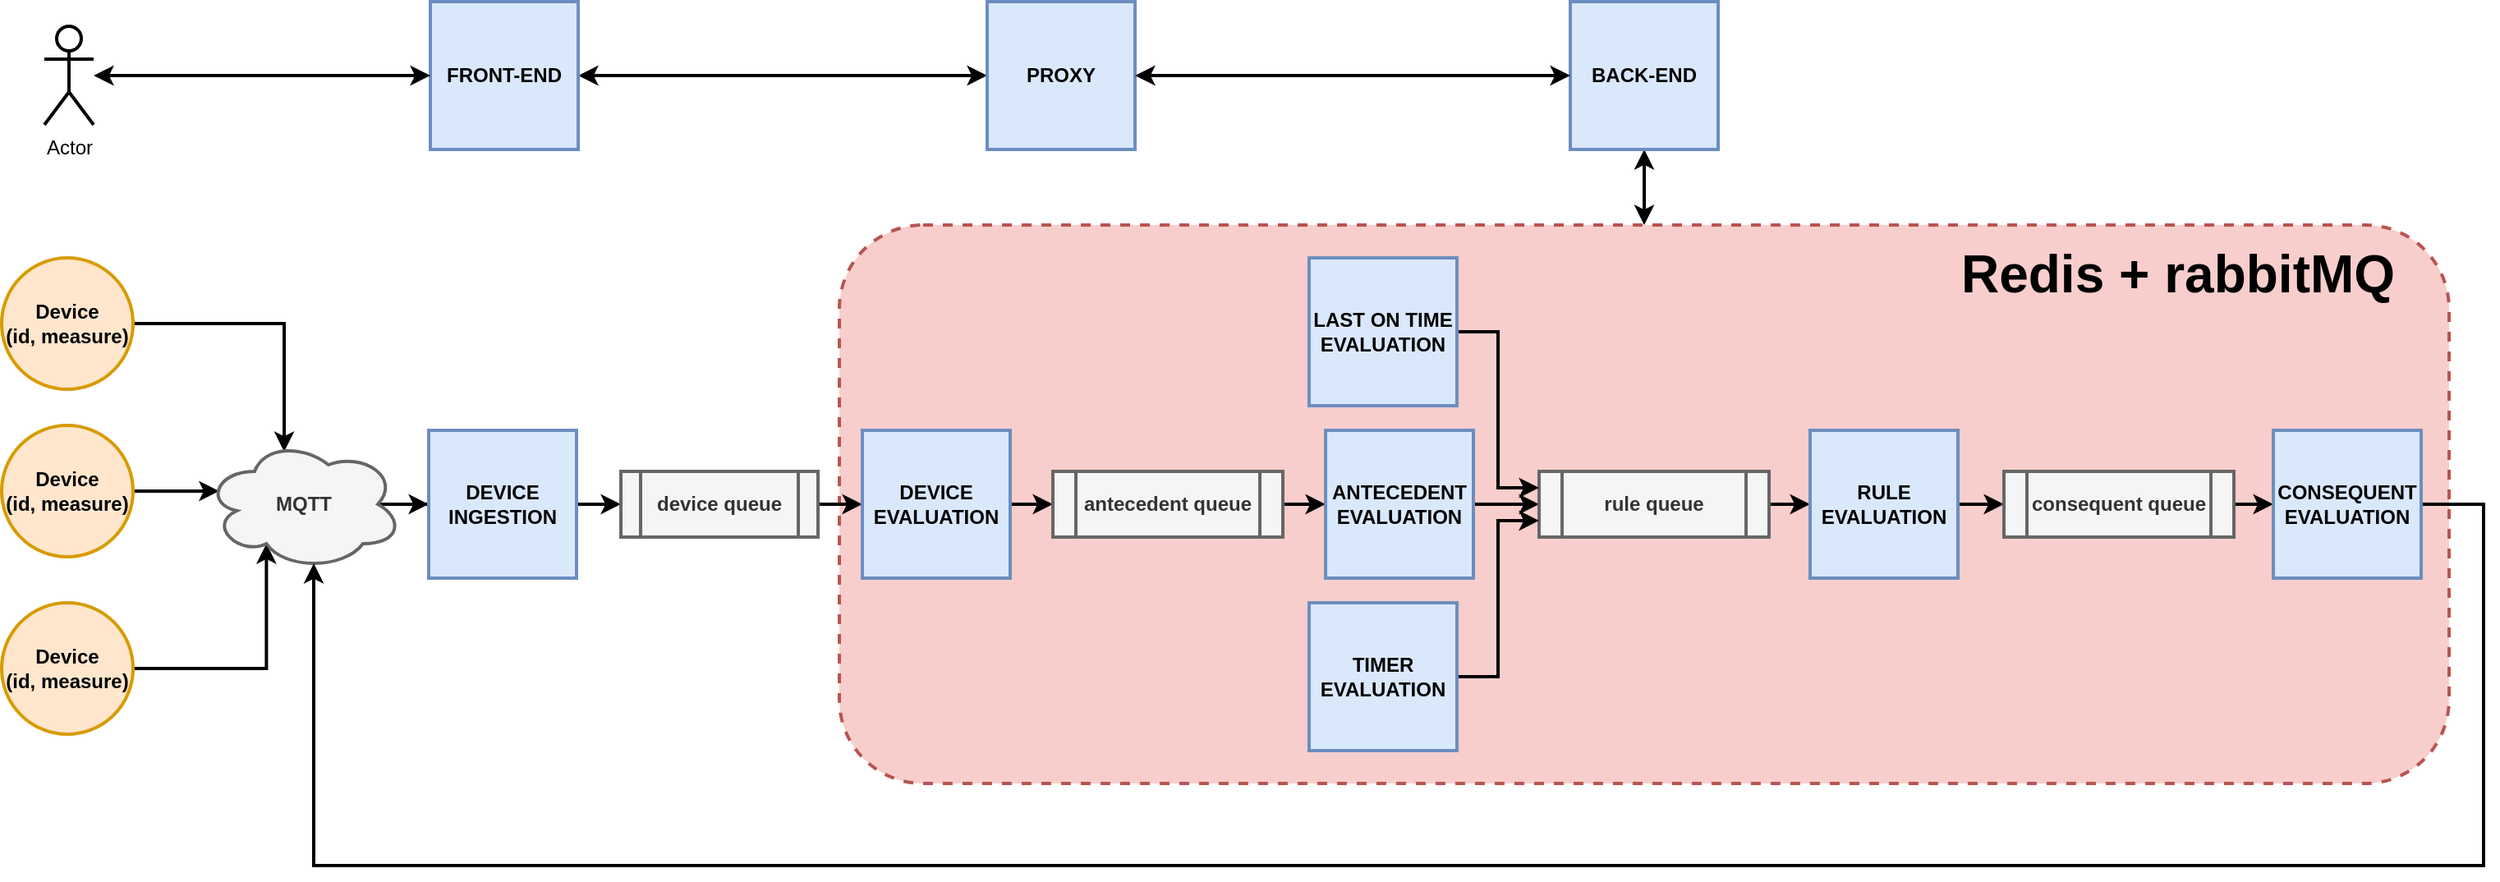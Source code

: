 <mxfile version="14.4.3" type="device"><diagram id="RCmjwoo0Juv86hL8c7vp" name="Pagina-1"><mxGraphModel dx="1673" dy="1007" grid="1" gridSize="10" guides="1" tooltips="1" connect="1" arrows="1" fold="1" page="1" pageScale="1" pageWidth="827" pageHeight="1169" math="0" shadow="0"><root><mxCell id="0"/><mxCell id="1" parent="0"/><mxCell id="TZTu9AxchPhYk154sHjU-35" value="" style="rounded=1;whiteSpace=wrap;html=1;strokeWidth=2;dashed=1;fillColor=#f8cecc;strokeColor=#b85450;" vertex="1" parent="1"><mxGeometry x="560" y="340" width="980" height="340" as="geometry"/></mxCell><mxCell id="TZTu9AxchPhYk154sHjU-30" style="edgeStyle=orthogonalEdgeStyle;rounded=0;orthogonalLoop=1;jettySize=auto;html=1;entryX=0.4;entryY=0.1;entryDx=0;entryDy=0;entryPerimeter=0;strokeWidth=2;fontStyle=1" edge="1" parent="1" source="TZTu9AxchPhYk154sHjU-1" target="TZTu9AxchPhYk154sHjU-4"><mxGeometry relative="1" as="geometry"/></mxCell><mxCell id="TZTu9AxchPhYk154sHjU-1" value="Device&lt;br&gt;(id, measure)" style="ellipse;whiteSpace=wrap;html=1;aspect=fixed;fillColor=#ffe6cc;strokeColor=#d79b00;strokeWidth=2;fontStyle=1" vertex="1" parent="1"><mxGeometry x="50" y="360" width="80" height="80" as="geometry"/></mxCell><mxCell id="TZTu9AxchPhYk154sHjU-31" style="edgeStyle=orthogonalEdgeStyle;rounded=0;orthogonalLoop=1;jettySize=auto;html=1;entryX=0.07;entryY=0.4;entryDx=0;entryDy=0;entryPerimeter=0;strokeWidth=2;fontStyle=1" edge="1" parent="1" source="TZTu9AxchPhYk154sHjU-2" target="TZTu9AxchPhYk154sHjU-4"><mxGeometry relative="1" as="geometry"/></mxCell><mxCell id="TZTu9AxchPhYk154sHjU-2" value="Device&lt;br&gt;(id, measure)" style="ellipse;whiteSpace=wrap;html=1;aspect=fixed;fillColor=#ffe6cc;strokeColor=#d79b00;strokeWidth=2;fontStyle=1" vertex="1" parent="1"><mxGeometry x="50" y="462" width="80" height="80" as="geometry"/></mxCell><mxCell id="TZTu9AxchPhYk154sHjU-32" style="edgeStyle=orthogonalEdgeStyle;rounded=0;orthogonalLoop=1;jettySize=auto;html=1;entryX=0.31;entryY=0.8;entryDx=0;entryDy=0;entryPerimeter=0;strokeWidth=2;fontStyle=1" edge="1" parent="1" source="TZTu9AxchPhYk154sHjU-3" target="TZTu9AxchPhYk154sHjU-4"><mxGeometry relative="1" as="geometry"/></mxCell><mxCell id="TZTu9AxchPhYk154sHjU-3" value="Device&lt;br&gt;(id, measure)" style="ellipse;whiteSpace=wrap;html=1;aspect=fixed;fillColor=#ffe6cc;strokeColor=#d79b00;strokeWidth=2;fontStyle=1" vertex="1" parent="1"><mxGeometry x="50" y="570" width="80" height="80" as="geometry"/></mxCell><mxCell id="TZTu9AxchPhYk154sHjU-29" style="edgeStyle=orthogonalEdgeStyle;rounded=0;orthogonalLoop=1;jettySize=auto;html=1;exitX=0.875;exitY=0.5;exitDx=0;exitDy=0;exitPerimeter=0;strokeWidth=2;fontStyle=1" edge="1" parent="1" source="TZTu9AxchPhYk154sHjU-4" target="TZTu9AxchPhYk154sHjU-5"><mxGeometry relative="1" as="geometry"/></mxCell><mxCell id="TZTu9AxchPhYk154sHjU-4" value="MQTT" style="ellipse;shape=cloud;whiteSpace=wrap;html=1;fillColor=#f5f5f5;strokeColor=#666666;fontColor=#333333;strokeWidth=2;fontStyle=1" vertex="1" parent="1"><mxGeometry x="174" y="470" width="120" height="80" as="geometry"/></mxCell><mxCell id="TZTu9AxchPhYk154sHjU-27" style="edgeStyle=orthogonalEdgeStyle;rounded=0;orthogonalLoop=1;jettySize=auto;html=1;strokeWidth=2;fontStyle=1" edge="1" parent="1" source="TZTu9AxchPhYk154sHjU-5" target="TZTu9AxchPhYk154sHjU-7"><mxGeometry relative="1" as="geometry"/></mxCell><mxCell id="TZTu9AxchPhYk154sHjU-5" value="DEVICE&lt;br&gt;INGESTION" style="whiteSpace=wrap;html=1;aspect=fixed;fillColor=#dae8fc;strokeColor=#6c8ebf;strokeWidth=2;fontStyle=1" vertex="1" parent="1"><mxGeometry x="310" y="465" width="90" height="90" as="geometry"/></mxCell><mxCell id="TZTu9AxchPhYk154sHjU-28" style="edgeStyle=orthogonalEdgeStyle;rounded=0;orthogonalLoop=1;jettySize=auto;html=1;entryX=0;entryY=0.5;entryDx=0;entryDy=0;strokeWidth=2;fontStyle=1" edge="1" parent="1" source="TZTu9AxchPhYk154sHjU-7" target="TZTu9AxchPhYk154sHjU-8"><mxGeometry relative="1" as="geometry"/></mxCell><mxCell id="TZTu9AxchPhYk154sHjU-7" value="device queue" style="shape=process;whiteSpace=wrap;html=1;backgroundOutline=1;fillColor=#f5f5f5;strokeColor=#666666;fontColor=#333333;strokeWidth=2;fontStyle=1" vertex="1" parent="1"><mxGeometry x="427" y="490" width="120" height="40" as="geometry"/></mxCell><mxCell id="TZTu9AxchPhYk154sHjU-18" style="edgeStyle=orthogonalEdgeStyle;rounded=0;orthogonalLoop=1;jettySize=auto;html=1;exitX=1;exitY=0.5;exitDx=0;exitDy=0;entryX=0;entryY=0.5;entryDx=0;entryDy=0;strokeWidth=2;fontStyle=1" edge="1" parent="1" source="TZTu9AxchPhYk154sHjU-8" target="TZTu9AxchPhYk154sHjU-9"><mxGeometry relative="1" as="geometry"/></mxCell><mxCell id="TZTu9AxchPhYk154sHjU-8" value="DEVICE&lt;br&gt;EVALUATION" style="whiteSpace=wrap;html=1;aspect=fixed;fillColor=#dae8fc;strokeColor=#6c8ebf;strokeWidth=2;fontStyle=1" vertex="1" parent="1"><mxGeometry x="574" y="465" width="90" height="90" as="geometry"/></mxCell><mxCell id="TZTu9AxchPhYk154sHjU-19" style="edgeStyle=orthogonalEdgeStyle;rounded=0;orthogonalLoop=1;jettySize=auto;html=1;exitX=1;exitY=0.5;exitDx=0;exitDy=0;strokeWidth=2;fontStyle=1" edge="1" parent="1" source="TZTu9AxchPhYk154sHjU-9" target="TZTu9AxchPhYk154sHjU-10"><mxGeometry relative="1" as="geometry"/></mxCell><mxCell id="TZTu9AxchPhYk154sHjU-9" value="antecedent queue" style="shape=process;whiteSpace=wrap;html=1;backgroundOutline=1;fillColor=#f5f5f5;strokeColor=#666666;fontColor=#333333;strokeWidth=2;fontStyle=1" vertex="1" parent="1"><mxGeometry x="690" y="490" width="140" height="40" as="geometry"/></mxCell><mxCell id="TZTu9AxchPhYk154sHjU-22" style="edgeStyle=orthogonalEdgeStyle;rounded=0;orthogonalLoop=1;jettySize=auto;html=1;exitX=1;exitY=0.5;exitDx=0;exitDy=0;entryX=0;entryY=0.5;entryDx=0;entryDy=0;strokeWidth=2;fontStyle=1" edge="1" parent="1" source="TZTu9AxchPhYk154sHjU-10" target="TZTu9AxchPhYk154sHjU-11"><mxGeometry relative="1" as="geometry"/></mxCell><mxCell id="TZTu9AxchPhYk154sHjU-10" value="ANTECEDENT&lt;br&gt;EVALUATION" style="whiteSpace=wrap;html=1;aspect=fixed;fillColor=#dae8fc;strokeColor=#6c8ebf;strokeWidth=2;fontStyle=1" vertex="1" parent="1"><mxGeometry x="856" y="465" width="90" height="90" as="geometry"/></mxCell><mxCell id="TZTu9AxchPhYk154sHjU-24" style="edgeStyle=orthogonalEdgeStyle;rounded=0;orthogonalLoop=1;jettySize=auto;html=1;exitX=1;exitY=0.5;exitDx=0;exitDy=0;entryX=0;entryY=0.5;entryDx=0;entryDy=0;strokeWidth=2;fontStyle=1" edge="1" parent="1" source="TZTu9AxchPhYk154sHjU-11" target="TZTu9AxchPhYk154sHjU-12"><mxGeometry relative="1" as="geometry"/></mxCell><mxCell id="TZTu9AxchPhYk154sHjU-11" value="rule queue" style="shape=process;whiteSpace=wrap;html=1;backgroundOutline=1;fillColor=#f5f5f5;strokeColor=#666666;fontColor=#333333;strokeWidth=2;fontStyle=1" vertex="1" parent="1"><mxGeometry x="986" y="490" width="140" height="40" as="geometry"/></mxCell><mxCell id="TZTu9AxchPhYk154sHjU-25" style="edgeStyle=orthogonalEdgeStyle;rounded=0;orthogonalLoop=1;jettySize=auto;html=1;entryX=0;entryY=0.5;entryDx=0;entryDy=0;strokeWidth=2;fontStyle=1" edge="1" parent="1" source="TZTu9AxchPhYk154sHjU-12" target="TZTu9AxchPhYk154sHjU-13"><mxGeometry relative="1" as="geometry"/></mxCell><mxCell id="TZTu9AxchPhYk154sHjU-12" value="RULE&lt;br&gt;EVALUATION" style="whiteSpace=wrap;html=1;aspect=fixed;fillColor=#dae8fc;strokeColor=#6c8ebf;strokeWidth=2;fontStyle=1" vertex="1" parent="1"><mxGeometry x="1151" y="465" width="90" height="90" as="geometry"/></mxCell><mxCell id="TZTu9AxchPhYk154sHjU-26" style="edgeStyle=orthogonalEdgeStyle;rounded=0;orthogonalLoop=1;jettySize=auto;html=1;strokeWidth=2;fontStyle=1" edge="1" parent="1" source="TZTu9AxchPhYk154sHjU-13" target="TZTu9AxchPhYk154sHjU-14"><mxGeometry relative="1" as="geometry"/></mxCell><mxCell id="TZTu9AxchPhYk154sHjU-13" value="consequent queue" style="shape=process;whiteSpace=wrap;html=1;backgroundOutline=1;fillColor=#f5f5f5;strokeColor=#666666;fontColor=#333333;strokeWidth=2;fontStyle=1" vertex="1" parent="1"><mxGeometry x="1269" y="490" width="140" height="40" as="geometry"/></mxCell><mxCell id="TZTu9AxchPhYk154sHjU-33" style="edgeStyle=orthogonalEdgeStyle;rounded=0;orthogonalLoop=1;jettySize=auto;html=1;exitX=1;exitY=0.5;exitDx=0;exitDy=0;entryX=0.55;entryY=0.95;entryDx=0;entryDy=0;entryPerimeter=0;strokeWidth=2;fontStyle=1" edge="1" parent="1" source="TZTu9AxchPhYk154sHjU-14" target="TZTu9AxchPhYk154sHjU-4"><mxGeometry relative="1" as="geometry"><Array as="points"><mxPoint x="1561" y="510"/><mxPoint x="1561" y="730"/><mxPoint x="240" y="730"/></Array></mxGeometry></mxCell><mxCell id="TZTu9AxchPhYk154sHjU-14" value="CONSEQUENT&lt;br&gt;EVALUATION" style="whiteSpace=wrap;html=1;aspect=fixed;fillColor=#dae8fc;strokeColor=#6c8ebf;strokeWidth=2;fontStyle=1" vertex="1" parent="1"><mxGeometry x="1433" y="465" width="90" height="90" as="geometry"/></mxCell><mxCell id="TZTu9AxchPhYk154sHjU-21" style="edgeStyle=orthogonalEdgeStyle;rounded=0;orthogonalLoop=1;jettySize=auto;html=1;exitX=1;exitY=0.5;exitDx=0;exitDy=0;entryX=0;entryY=0.75;entryDx=0;entryDy=0;strokeWidth=2;fontStyle=1" edge="1" parent="1" source="TZTu9AxchPhYk154sHjU-15" target="TZTu9AxchPhYk154sHjU-11"><mxGeometry relative="1" as="geometry"/></mxCell><mxCell id="TZTu9AxchPhYk154sHjU-15" value="TIMER&lt;br&gt;EVALUATION&lt;span style=&quot;color: rgba(0 , 0 , 0 , 0) ; font-family: monospace ; font-size: 0px&quot;&gt;%3CmxGraphModel%3E%3Croot%3E%3CmxCell%20id%3D%220%22%2F%3E%3CmxCell%20id%3D%221%22%20parent%3D%220%22%2F%3E%3CmxCell%20id%3D%222%22%20value%3D%22ANTECEDENT%26lt%3Bbr%26gt%3BEVALUATION%22%20style%3D%22whiteSpace%3Dwrap%3Bhtml%3D1%3Baspect%3Dfixed%3B%22%20vertex%3D%221%22%20parent%3D%221%22%3E%3CmxGeometry%20x%3D%22940%22%20y%3D%22235%22%20width%3D%2290%22%20height%3D%2290%22%20as%3D%22geometry%22%2F%3E%3C%2FmxCell%3E%3C%2Froot%3E%3C%2FmxGraphModel%3E&lt;/span&gt;" style="whiteSpace=wrap;html=1;aspect=fixed;fillColor=#dae8fc;strokeColor=#6c8ebf;strokeWidth=2;fontStyle=1" vertex="1" parent="1"><mxGeometry x="846" y="570" width="90" height="90" as="geometry"/></mxCell><mxCell id="TZTu9AxchPhYk154sHjU-20" style="edgeStyle=orthogonalEdgeStyle;rounded=0;orthogonalLoop=1;jettySize=auto;html=1;exitX=1;exitY=0.5;exitDx=0;exitDy=0;entryX=0;entryY=0.25;entryDx=0;entryDy=0;strokeWidth=2;fontStyle=1" edge="1" parent="1" source="TZTu9AxchPhYk154sHjU-16" target="TZTu9AxchPhYk154sHjU-11"><mxGeometry relative="1" as="geometry"/></mxCell><mxCell id="TZTu9AxchPhYk154sHjU-16" value="LAST ON TIME&lt;br&gt;EVALUATION&lt;span style=&quot;color: rgba(0 , 0 , 0 , 0) ; font-family: monospace ; font-size: 0px&quot;&gt;%3CmxGraphModel%3E%3Croot%3E%3CmxCell%20id%3D%220%22%2F%3E%3CmxCell%20id%3D%221%22%20parent%3D%220%22%2F%3E%3CmxCell%20id%3D%222%22%20value%3D%22ANTECEDENT%26lt%3Bbr%26gt%3BEVALUATION%22%20style%3D%22whiteSpace%3Dwrap%3Bhtml%3D1%3Baspect%3Dfixed%3B%22%20vertex%3D%221%22%20parent%3D%221%22%3E%3CmxGeometry%20x%3D%22940%22%20y%3D%22235%22%20width%3D%2290%22%20height%3D%2290%22%20as%3D%22geometry%22%2F%3E%3C%2FmxCell%3E%3C%2Froot%3E%3C%2FmxGraphModel%3E&lt;/span&gt;" style="whiteSpace=wrap;html=1;aspect=fixed;fillColor=#dae8fc;strokeColor=#6c8ebf;strokeWidth=2;fontStyle=1" vertex="1" parent="1"><mxGeometry x="846" y="360" width="90" height="90" as="geometry"/></mxCell><mxCell id="TZTu9AxchPhYk154sHjU-41" style="edgeStyle=orthogonalEdgeStyle;rounded=0;orthogonalLoop=1;jettySize=auto;html=1;strokeWidth=2;startArrow=classic;startFill=1;" edge="1" parent="1" source="TZTu9AxchPhYk154sHjU-36" target="TZTu9AxchPhYk154sHjU-35"><mxGeometry relative="1" as="geometry"/></mxCell><mxCell id="TZTu9AxchPhYk154sHjU-36" value="BACK-END" style="whiteSpace=wrap;html=1;aspect=fixed;fillColor=#dae8fc;strokeColor=#6c8ebf;strokeWidth=2;fontStyle=1" vertex="1" parent="1"><mxGeometry x="1005" y="204" width="90" height="90" as="geometry"/></mxCell><mxCell id="TZTu9AxchPhYk154sHjU-38" style="edgeStyle=orthogonalEdgeStyle;rounded=0;orthogonalLoop=1;jettySize=auto;html=1;entryX=0;entryY=0.5;entryDx=0;entryDy=0;strokeWidth=2;startArrow=classic;startFill=1;" edge="1" parent="1" source="TZTu9AxchPhYk154sHjU-37" target="TZTu9AxchPhYk154sHjU-44"><mxGeometry relative="1" as="geometry"/></mxCell><mxCell id="TZTu9AxchPhYk154sHjU-37" value="FRONT-END" style="whiteSpace=wrap;html=1;aspect=fixed;fillColor=#dae8fc;strokeColor=#6c8ebf;strokeWidth=2;fontStyle=1" vertex="1" parent="1"><mxGeometry x="311" y="204" width="90" height="90" as="geometry"/></mxCell><mxCell id="TZTu9AxchPhYk154sHjU-40" style="edgeStyle=orthogonalEdgeStyle;rounded=0;orthogonalLoop=1;jettySize=auto;html=1;entryX=0;entryY=0.5;entryDx=0;entryDy=0;strokeWidth=2;startArrow=classic;startFill=1;" edge="1" parent="1" source="TZTu9AxchPhYk154sHjU-39" target="TZTu9AxchPhYk154sHjU-37"><mxGeometry relative="1" as="geometry"/></mxCell><mxCell id="TZTu9AxchPhYk154sHjU-39" value="Actor" style="shape=umlActor;verticalLabelPosition=bottom;verticalAlign=top;html=1;outlineConnect=0;strokeWidth=2;" vertex="1" parent="1"><mxGeometry x="76" y="219" width="30" height="60" as="geometry"/></mxCell><mxCell id="TZTu9AxchPhYk154sHjU-42" value="&lt;b&gt;&lt;font style=&quot;font-size: 32px&quot;&gt;Redis + rabbitMQ&lt;br&gt;&lt;/font&gt;&lt;/b&gt;" style="text;html=1;strokeColor=none;fillColor=none;align=center;verticalAlign=middle;whiteSpace=wrap;rounded=0;" vertex="1" parent="1"><mxGeometry x="1190" y="340" width="370" height="60" as="geometry"/></mxCell><mxCell id="TZTu9AxchPhYk154sHjU-44" value="PROXY" style="whiteSpace=wrap;html=1;aspect=fixed;fillColor=#dae8fc;strokeColor=#6c8ebf;strokeWidth=2;fontStyle=1" vertex="1" parent="1"><mxGeometry x="650" y="204" width="90" height="90" as="geometry"/></mxCell><mxCell id="TZTu9AxchPhYk154sHjU-45" style="edgeStyle=orthogonalEdgeStyle;rounded=0;orthogonalLoop=1;jettySize=auto;html=1;entryX=0;entryY=0.5;entryDx=0;entryDy=0;strokeWidth=2;startArrow=classic;startFill=1;exitX=1;exitY=0.5;exitDx=0;exitDy=0;" edge="1" parent="1" source="TZTu9AxchPhYk154sHjU-44" target="TZTu9AxchPhYk154sHjU-36"><mxGeometry relative="1" as="geometry"><mxPoint x="776.5" y="248.41" as="sourcePoint"/><mxPoint x="1025.5" y="248.41" as="targetPoint"/></mxGeometry></mxCell></root></mxGraphModel></diagram></mxfile>